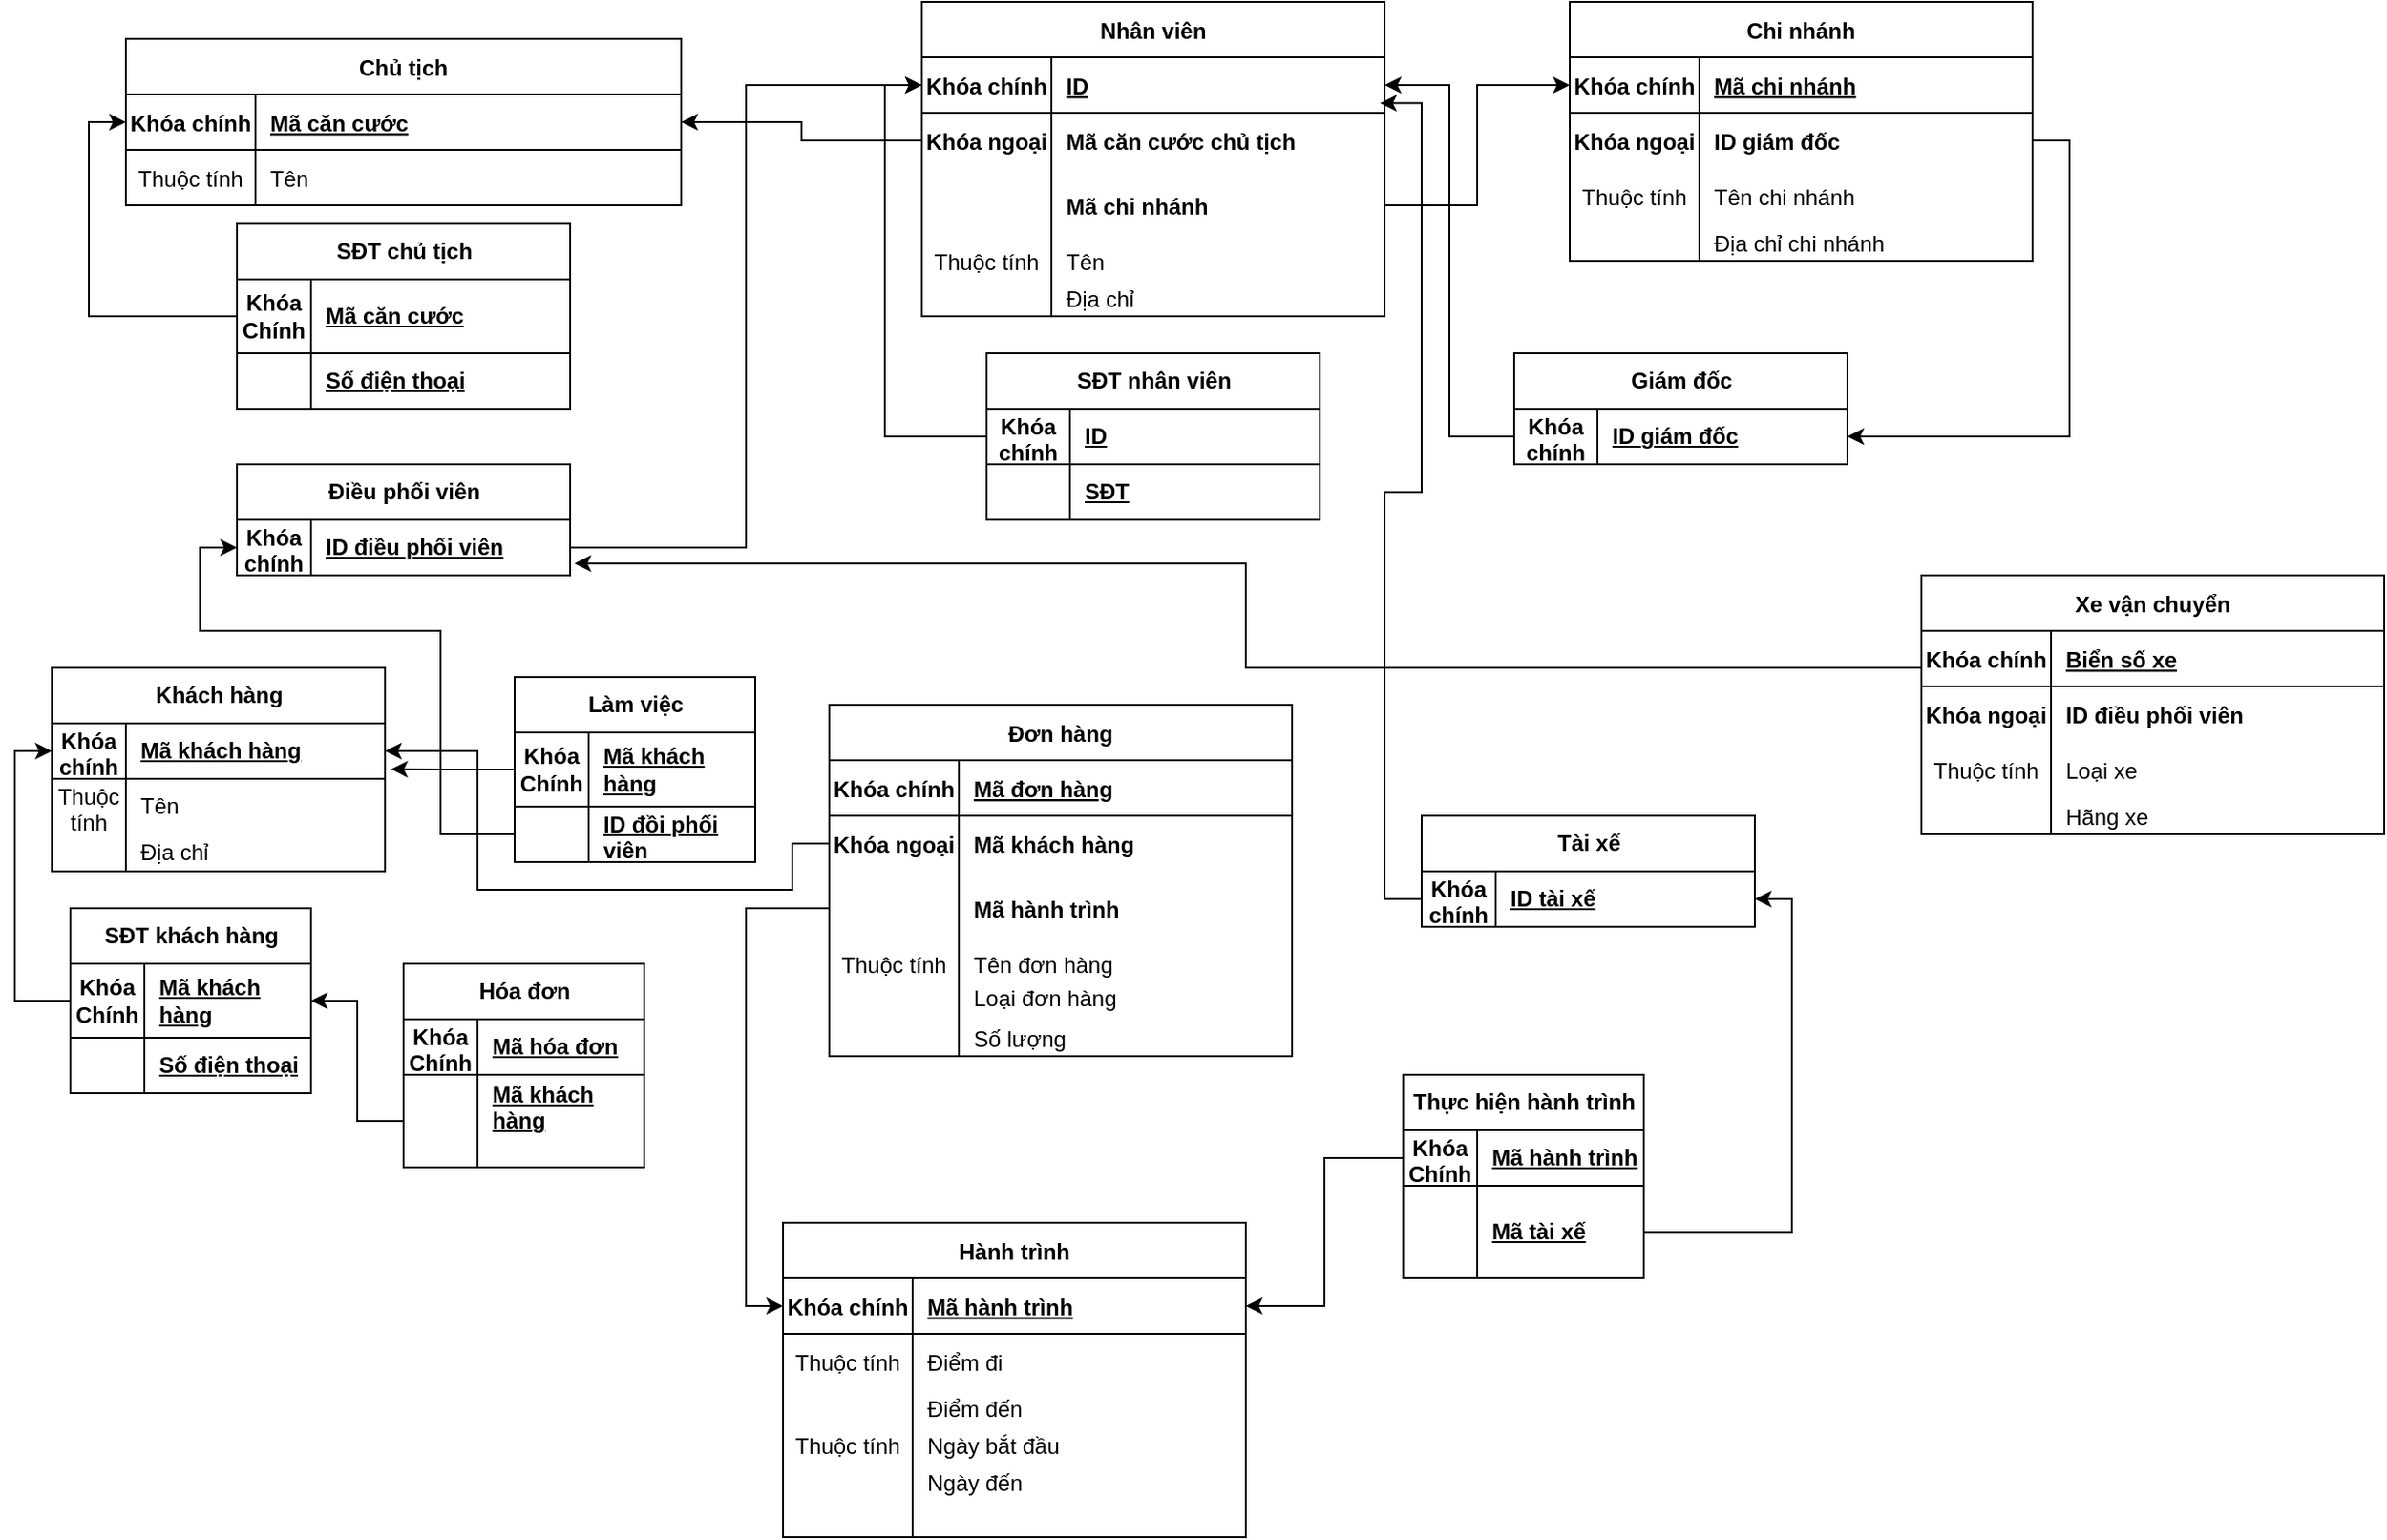 <mxfile version="24.7.17">
  <diagram id="R2lEEEUBdFMjLlhIrx00" name="Page-1">
    <mxGraphModel dx="1042" dy="565" grid="1" gridSize="10" guides="1" tooltips="1" connect="1" arrows="1" fold="1" page="1" pageScale="1" pageWidth="850" pageHeight="1100" math="0" shadow="0" extFonts="Permanent Marker^https://fonts.googleapis.com/css?family=Permanent+Marker">
      <root>
        <mxCell id="0" />
        <mxCell id="1" parent="0" />
        <mxCell id="C-vyLk0tnHw3VtMMgP7b-23" value="Chủ tịch" style="shape=table;startSize=30;container=1;collapsible=1;childLayout=tableLayout;fixedRows=1;rowLines=0;fontStyle=1;align=center;resizeLast=1;" parent="1" vertex="1">
          <mxGeometry x="70" y="120" width="300" height="90" as="geometry" />
        </mxCell>
        <mxCell id="C-vyLk0tnHw3VtMMgP7b-24" value="" style="shape=partialRectangle;collapsible=0;dropTarget=0;pointerEvents=0;fillColor=none;points=[[0,0.5],[1,0.5]];portConstraint=eastwest;top=0;left=0;right=0;bottom=1;" parent="C-vyLk0tnHw3VtMMgP7b-23" vertex="1">
          <mxGeometry y="30" width="300" height="30" as="geometry" />
        </mxCell>
        <mxCell id="C-vyLk0tnHw3VtMMgP7b-25" value="Khóa chính" style="shape=partialRectangle;overflow=hidden;connectable=0;fillColor=none;top=0;left=0;bottom=0;right=0;fontStyle=1;" parent="C-vyLk0tnHw3VtMMgP7b-24" vertex="1">
          <mxGeometry width="70" height="30" as="geometry">
            <mxRectangle width="70" height="30" as="alternateBounds" />
          </mxGeometry>
        </mxCell>
        <mxCell id="C-vyLk0tnHw3VtMMgP7b-26" value="Mã căn cước" style="shape=partialRectangle;overflow=hidden;connectable=0;fillColor=none;top=0;left=0;bottom=0;right=0;align=left;spacingLeft=6;fontStyle=5;" parent="C-vyLk0tnHw3VtMMgP7b-24" vertex="1">
          <mxGeometry x="70" width="230" height="30" as="geometry">
            <mxRectangle width="230" height="30" as="alternateBounds" />
          </mxGeometry>
        </mxCell>
        <mxCell id="C-vyLk0tnHw3VtMMgP7b-27" value="" style="shape=partialRectangle;collapsible=0;dropTarget=0;pointerEvents=0;fillColor=none;points=[[0,0.5],[1,0.5]];portConstraint=eastwest;top=0;left=0;right=0;bottom=0;" parent="C-vyLk0tnHw3VtMMgP7b-23" vertex="1">
          <mxGeometry y="60" width="300" height="30" as="geometry" />
        </mxCell>
        <mxCell id="C-vyLk0tnHw3VtMMgP7b-28" value="Thuộc tính" style="shape=partialRectangle;overflow=hidden;connectable=0;fillColor=none;top=0;left=0;bottom=0;right=0;" parent="C-vyLk0tnHw3VtMMgP7b-27" vertex="1">
          <mxGeometry width="70" height="30" as="geometry">
            <mxRectangle width="70" height="30" as="alternateBounds" />
          </mxGeometry>
        </mxCell>
        <mxCell id="C-vyLk0tnHw3VtMMgP7b-29" value="Tên" style="shape=partialRectangle;overflow=hidden;connectable=0;fillColor=none;top=0;left=0;bottom=0;right=0;align=left;spacingLeft=6;" parent="C-vyLk0tnHw3VtMMgP7b-27" vertex="1">
          <mxGeometry x="70" width="230" height="30" as="geometry">
            <mxRectangle width="230" height="30" as="alternateBounds" />
          </mxGeometry>
        </mxCell>
        <mxCell id="lbBk-X-vaE7nb50ZEE5i-4" value="SĐT chủ tịch" style="shape=table;startSize=30;container=1;collapsible=1;childLayout=tableLayout;fixedRows=1;rowLines=0;fontStyle=1;align=center;resizeLast=1;html=1;" parent="1" vertex="1">
          <mxGeometry x="130" y="220" width="180" height="100" as="geometry" />
        </mxCell>
        <mxCell id="lbBk-X-vaE7nb50ZEE5i-5" value="" style="shape=tableRow;horizontal=0;startSize=0;swimlaneHead=0;swimlaneBody=0;fillColor=none;collapsible=0;dropTarget=0;points=[[0,0.5],[1,0.5]];portConstraint=eastwest;top=0;left=0;right=0;bottom=1;" parent="lbBk-X-vaE7nb50ZEE5i-4" vertex="1">
          <mxGeometry y="30" width="180" height="40" as="geometry" />
        </mxCell>
        <mxCell id="lbBk-X-vaE7nb50ZEE5i-6" value="Khóa Chính" style="shape=partialRectangle;connectable=0;fillColor=none;top=0;left=0;bottom=0;right=0;fontStyle=1;overflow=hidden;whiteSpace=wrap;html=1;" parent="lbBk-X-vaE7nb50ZEE5i-5" vertex="1">
          <mxGeometry width="40" height="40" as="geometry">
            <mxRectangle width="40" height="40" as="alternateBounds" />
          </mxGeometry>
        </mxCell>
        <mxCell id="lbBk-X-vaE7nb50ZEE5i-7" value="Mã căn cước" style="shape=partialRectangle;connectable=0;fillColor=none;top=0;left=0;bottom=0;right=0;align=left;spacingLeft=6;fontStyle=5;overflow=hidden;whiteSpace=wrap;html=1;" parent="lbBk-X-vaE7nb50ZEE5i-5" vertex="1">
          <mxGeometry x="40" width="140" height="40" as="geometry">
            <mxRectangle width="140" height="40" as="alternateBounds" />
          </mxGeometry>
        </mxCell>
        <mxCell id="lbBk-X-vaE7nb50ZEE5i-8" value="" style="shape=tableRow;horizontal=0;startSize=0;swimlaneHead=0;swimlaneBody=0;fillColor=none;collapsible=0;dropTarget=0;points=[[0,0.5],[1,0.5]];portConstraint=eastwest;top=0;left=0;right=0;bottom=0;" parent="lbBk-X-vaE7nb50ZEE5i-4" vertex="1">
          <mxGeometry y="70" width="180" height="30" as="geometry" />
        </mxCell>
        <mxCell id="lbBk-X-vaE7nb50ZEE5i-9" value="" style="shape=partialRectangle;connectable=0;fillColor=none;top=0;left=0;bottom=0;right=0;editable=1;overflow=hidden;whiteSpace=wrap;html=1;" parent="lbBk-X-vaE7nb50ZEE5i-8" vertex="1">
          <mxGeometry width="40" height="30" as="geometry">
            <mxRectangle width="40" height="30" as="alternateBounds" />
          </mxGeometry>
        </mxCell>
        <mxCell id="lbBk-X-vaE7nb50ZEE5i-10" value="&lt;b&gt;&lt;u&gt;Số điện thoại&lt;/u&gt;&lt;/b&gt;" style="shape=partialRectangle;connectable=0;fillColor=none;top=0;left=0;bottom=0;right=0;align=left;spacingLeft=6;overflow=hidden;whiteSpace=wrap;html=1;" parent="lbBk-X-vaE7nb50ZEE5i-8" vertex="1">
          <mxGeometry x="40" width="140" height="30" as="geometry">
            <mxRectangle width="140" height="30" as="alternateBounds" />
          </mxGeometry>
        </mxCell>
        <mxCell id="lbBk-X-vaE7nb50ZEE5i-17" style="edgeStyle=orthogonalEdgeStyle;rounded=0;orthogonalLoop=1;jettySize=auto;html=1;entryX=0;entryY=0.5;entryDx=0;entryDy=0;" parent="1" source="lbBk-X-vaE7nb50ZEE5i-5" target="C-vyLk0tnHw3VtMMgP7b-24" edge="1">
          <mxGeometry relative="1" as="geometry">
            <Array as="points">
              <mxPoint x="50" y="270" />
              <mxPoint x="50" y="165" />
            </Array>
          </mxGeometry>
        </mxCell>
        <mxCell id="C-vyLk0tnHw3VtMMgP7b-2" value="Nhân viên" style="shape=table;startSize=30;container=1;collapsible=1;childLayout=tableLayout;fixedRows=1;rowLines=0;fontStyle=1;align=center;resizeLast=1;" parent="1" vertex="1">
          <mxGeometry x="500" y="100" width="250" height="170" as="geometry" />
        </mxCell>
        <mxCell id="C-vyLk0tnHw3VtMMgP7b-3" value="" style="shape=partialRectangle;collapsible=0;dropTarget=0;pointerEvents=0;fillColor=none;points=[[0,0.5],[1,0.5]];portConstraint=eastwest;top=0;left=0;right=0;bottom=1;" parent="C-vyLk0tnHw3VtMMgP7b-2" vertex="1">
          <mxGeometry y="30" width="250" height="30" as="geometry" />
        </mxCell>
        <mxCell id="C-vyLk0tnHw3VtMMgP7b-4" value="Khóa chính" style="shape=partialRectangle;overflow=hidden;connectable=0;fillColor=none;top=0;left=0;bottom=0;right=0;fontStyle=1;" parent="C-vyLk0tnHw3VtMMgP7b-3" vertex="1">
          <mxGeometry width="70" height="30" as="geometry">
            <mxRectangle width="70" height="30" as="alternateBounds" />
          </mxGeometry>
        </mxCell>
        <mxCell id="C-vyLk0tnHw3VtMMgP7b-5" value="ID" style="shape=partialRectangle;overflow=hidden;connectable=0;fillColor=none;top=0;left=0;bottom=0;right=0;align=left;spacingLeft=6;fontStyle=5;" parent="C-vyLk0tnHw3VtMMgP7b-3" vertex="1">
          <mxGeometry x="70" width="180" height="30" as="geometry">
            <mxRectangle width="180" height="30" as="alternateBounds" />
          </mxGeometry>
        </mxCell>
        <mxCell id="C-vyLk0tnHw3VtMMgP7b-6" value="" style="shape=partialRectangle;collapsible=0;dropTarget=0;pointerEvents=0;fillColor=none;points=[[0,0.5],[1,0.5]];portConstraint=eastwest;top=0;left=0;right=0;bottom=0;" parent="C-vyLk0tnHw3VtMMgP7b-2" vertex="1">
          <mxGeometry y="60" width="250" height="30" as="geometry" />
        </mxCell>
        <mxCell id="C-vyLk0tnHw3VtMMgP7b-7" value="Khóa ngoại" style="shape=partialRectangle;overflow=hidden;connectable=0;fillColor=none;top=0;left=0;bottom=0;right=0;fontStyle=1" parent="C-vyLk0tnHw3VtMMgP7b-6" vertex="1">
          <mxGeometry width="70" height="30" as="geometry">
            <mxRectangle width="70" height="30" as="alternateBounds" />
          </mxGeometry>
        </mxCell>
        <mxCell id="C-vyLk0tnHw3VtMMgP7b-8" value="Mã căn cước chủ tịch" style="shape=partialRectangle;overflow=hidden;connectable=0;fillColor=none;top=0;left=0;bottom=0;right=0;align=left;spacingLeft=6;fontStyle=1" parent="C-vyLk0tnHw3VtMMgP7b-6" vertex="1">
          <mxGeometry x="70" width="180" height="30" as="geometry">
            <mxRectangle width="180" height="30" as="alternateBounds" />
          </mxGeometry>
        </mxCell>
        <mxCell id="C-vyLk0tnHw3VtMMgP7b-9" value="" style="shape=partialRectangle;collapsible=0;dropTarget=0;pointerEvents=0;fillColor=none;points=[[0,0.5],[1,0.5]];portConstraint=eastwest;top=0;left=0;right=0;bottom=0;" parent="C-vyLk0tnHw3VtMMgP7b-2" vertex="1">
          <mxGeometry y="90" width="250" height="40" as="geometry" />
        </mxCell>
        <mxCell id="C-vyLk0tnHw3VtMMgP7b-10" value="" style="shape=partialRectangle;overflow=hidden;connectable=0;fillColor=none;top=0;left=0;bottom=0;right=0;" parent="C-vyLk0tnHw3VtMMgP7b-9" vertex="1">
          <mxGeometry width="70" height="40" as="geometry">
            <mxRectangle width="70" height="40" as="alternateBounds" />
          </mxGeometry>
        </mxCell>
        <mxCell id="C-vyLk0tnHw3VtMMgP7b-11" value="Mã chi nhánh" style="shape=partialRectangle;overflow=hidden;connectable=0;fillColor=none;top=0;left=0;bottom=0;right=0;align=left;spacingLeft=6;fontStyle=1" parent="C-vyLk0tnHw3VtMMgP7b-9" vertex="1">
          <mxGeometry x="70" width="180" height="40" as="geometry">
            <mxRectangle width="180" height="40" as="alternateBounds" />
          </mxGeometry>
        </mxCell>
        <mxCell id="lbBk-X-vaE7nb50ZEE5i-32" value="" style="shape=partialRectangle;collapsible=0;dropTarget=0;pointerEvents=0;fillColor=none;points=[[0,0.5],[1,0.5]];portConstraint=eastwest;top=0;left=0;right=0;bottom=0;" parent="C-vyLk0tnHw3VtMMgP7b-2" vertex="1">
          <mxGeometry y="130" width="250" height="20" as="geometry" />
        </mxCell>
        <mxCell id="lbBk-X-vaE7nb50ZEE5i-33" value="Thuộc tính" style="shape=partialRectangle;overflow=hidden;connectable=0;fillColor=none;top=0;left=0;bottom=0;right=0;" parent="lbBk-X-vaE7nb50ZEE5i-32" vertex="1">
          <mxGeometry width="70" height="20" as="geometry">
            <mxRectangle width="70" height="20" as="alternateBounds" />
          </mxGeometry>
        </mxCell>
        <mxCell id="lbBk-X-vaE7nb50ZEE5i-34" value="Tên" style="shape=partialRectangle;overflow=hidden;connectable=0;fillColor=none;top=0;left=0;bottom=0;right=0;align=left;spacingLeft=6;fontStyle=0" parent="lbBk-X-vaE7nb50ZEE5i-32" vertex="1">
          <mxGeometry x="70" width="180" height="20" as="geometry">
            <mxRectangle width="180" height="20" as="alternateBounds" />
          </mxGeometry>
        </mxCell>
        <mxCell id="lbBk-X-vaE7nb50ZEE5i-35" value="" style="shape=partialRectangle;collapsible=0;dropTarget=0;pointerEvents=0;fillColor=none;points=[[0,0.5],[1,0.5]];portConstraint=eastwest;top=0;left=0;right=0;bottom=0;" parent="C-vyLk0tnHw3VtMMgP7b-2" vertex="1">
          <mxGeometry y="150" width="250" height="20" as="geometry" />
        </mxCell>
        <mxCell id="lbBk-X-vaE7nb50ZEE5i-36" value="" style="shape=partialRectangle;overflow=hidden;connectable=0;fillColor=none;top=0;left=0;bottom=0;right=0;" parent="lbBk-X-vaE7nb50ZEE5i-35" vertex="1">
          <mxGeometry width="70" height="20" as="geometry">
            <mxRectangle width="70" height="20" as="alternateBounds" />
          </mxGeometry>
        </mxCell>
        <mxCell id="lbBk-X-vaE7nb50ZEE5i-37" value="Địa chỉ" style="shape=partialRectangle;overflow=hidden;connectable=0;fillColor=none;top=0;left=0;bottom=0;right=0;align=left;spacingLeft=6;fontStyle=0" parent="lbBk-X-vaE7nb50ZEE5i-35" vertex="1">
          <mxGeometry x="70" width="180" height="20" as="geometry">
            <mxRectangle width="180" height="20" as="alternateBounds" />
          </mxGeometry>
        </mxCell>
        <mxCell id="lbBk-X-vaE7nb50ZEE5i-31" style="edgeStyle=orthogonalEdgeStyle;rounded=0;orthogonalLoop=1;jettySize=auto;html=1;entryX=1;entryY=0.5;entryDx=0;entryDy=0;" parent="1" source="C-vyLk0tnHw3VtMMgP7b-6" target="C-vyLk0tnHw3VtMMgP7b-24" edge="1">
          <mxGeometry relative="1" as="geometry" />
        </mxCell>
        <mxCell id="lbBk-X-vaE7nb50ZEE5i-42" value="SĐT nhân viên" style="shape=table;startSize=30;container=1;collapsible=1;childLayout=tableLayout;fixedRows=1;rowLines=0;fontStyle=1;align=center;resizeLast=1;html=1;" parent="1" vertex="1">
          <mxGeometry x="535" y="290" width="180" height="90" as="geometry" />
        </mxCell>
        <mxCell id="lbBk-X-vaE7nb50ZEE5i-43" value="" style="shape=tableRow;horizontal=0;startSize=0;swimlaneHead=0;swimlaneBody=0;fillColor=none;collapsible=0;dropTarget=0;points=[[0,0.5],[1,0.5]];portConstraint=eastwest;top=0;left=0;right=0;bottom=1;" parent="lbBk-X-vaE7nb50ZEE5i-42" vertex="1">
          <mxGeometry y="30" width="180" height="30" as="geometry" />
        </mxCell>
        <mxCell id="lbBk-X-vaE7nb50ZEE5i-44" value="Khóa chính" style="shape=partialRectangle;connectable=0;fillColor=none;top=0;left=0;bottom=0;right=0;fontStyle=1;overflow=hidden;whiteSpace=wrap;html=1;" parent="lbBk-X-vaE7nb50ZEE5i-43" vertex="1">
          <mxGeometry width="45" height="30" as="geometry">
            <mxRectangle width="45" height="30" as="alternateBounds" />
          </mxGeometry>
        </mxCell>
        <mxCell id="lbBk-X-vaE7nb50ZEE5i-45" value="ID" style="shape=partialRectangle;connectable=0;fillColor=none;top=0;left=0;bottom=0;right=0;align=left;spacingLeft=6;fontStyle=5;overflow=hidden;whiteSpace=wrap;html=1;" parent="lbBk-X-vaE7nb50ZEE5i-43" vertex="1">
          <mxGeometry x="45" width="135" height="30" as="geometry">
            <mxRectangle width="135" height="30" as="alternateBounds" />
          </mxGeometry>
        </mxCell>
        <mxCell id="lbBk-X-vaE7nb50ZEE5i-52" value="" style="shape=tableRow;horizontal=0;startSize=0;swimlaneHead=0;swimlaneBody=0;fillColor=none;collapsible=0;dropTarget=0;points=[[0,0.5],[1,0.5]];portConstraint=eastwest;top=0;left=0;right=0;bottom=0;" parent="lbBk-X-vaE7nb50ZEE5i-42" vertex="1">
          <mxGeometry y="60" width="180" height="30" as="geometry" />
        </mxCell>
        <mxCell id="lbBk-X-vaE7nb50ZEE5i-53" value="" style="shape=partialRectangle;connectable=0;fillColor=none;top=0;left=0;bottom=0;right=0;editable=1;overflow=hidden;whiteSpace=wrap;html=1;" parent="lbBk-X-vaE7nb50ZEE5i-52" vertex="1">
          <mxGeometry width="45" height="30" as="geometry">
            <mxRectangle width="45" height="30" as="alternateBounds" />
          </mxGeometry>
        </mxCell>
        <mxCell id="lbBk-X-vaE7nb50ZEE5i-54" value="SĐT" style="shape=partialRectangle;connectable=0;fillColor=none;top=0;left=0;bottom=0;right=0;align=left;spacingLeft=6;overflow=hidden;whiteSpace=wrap;html=1;fontStyle=5" parent="lbBk-X-vaE7nb50ZEE5i-52" vertex="1">
          <mxGeometry x="45" width="135" height="30" as="geometry">
            <mxRectangle width="135" height="30" as="alternateBounds" />
          </mxGeometry>
        </mxCell>
        <mxCell id="lbBk-X-vaE7nb50ZEE5i-56" style="edgeStyle=orthogonalEdgeStyle;rounded=0;orthogonalLoop=1;jettySize=auto;html=1;entryX=0;entryY=0.5;entryDx=0;entryDy=0;" parent="1" source="lbBk-X-vaE7nb50ZEE5i-43" target="C-vyLk0tnHw3VtMMgP7b-3" edge="1">
          <mxGeometry relative="1" as="geometry" />
        </mxCell>
        <mxCell id="lbBk-X-vaE7nb50ZEE5i-62" value="Điều phối viên" style="shape=table;startSize=30;container=1;collapsible=1;childLayout=tableLayout;fixedRows=1;rowLines=0;fontStyle=1;align=center;resizeLast=1;html=1;" parent="1" vertex="1">
          <mxGeometry x="130" y="350" width="180" height="60" as="geometry" />
        </mxCell>
        <mxCell id="lbBk-X-vaE7nb50ZEE5i-63" value="" style="shape=tableRow;horizontal=0;startSize=0;swimlaneHead=0;swimlaneBody=0;fillColor=none;collapsible=0;dropTarget=0;points=[[0,0.5],[1,0.5]];portConstraint=eastwest;top=0;left=0;right=0;bottom=1;" parent="lbBk-X-vaE7nb50ZEE5i-62" vertex="1">
          <mxGeometry y="30" width="180" height="30" as="geometry" />
        </mxCell>
        <mxCell id="lbBk-X-vaE7nb50ZEE5i-64" value="Khóa chính" style="shape=partialRectangle;connectable=0;fillColor=none;top=0;left=0;bottom=0;right=0;fontStyle=1;overflow=hidden;whiteSpace=wrap;html=1;" parent="lbBk-X-vaE7nb50ZEE5i-63" vertex="1">
          <mxGeometry width="40" height="30" as="geometry">
            <mxRectangle width="40" height="30" as="alternateBounds" />
          </mxGeometry>
        </mxCell>
        <mxCell id="lbBk-X-vaE7nb50ZEE5i-65" value="ID điều phối viên" style="shape=partialRectangle;connectable=0;fillColor=none;top=0;left=0;bottom=0;right=0;align=left;spacingLeft=6;fontStyle=5;overflow=hidden;whiteSpace=wrap;html=1;" parent="lbBk-X-vaE7nb50ZEE5i-63" vertex="1">
          <mxGeometry x="40" width="140" height="30" as="geometry">
            <mxRectangle width="140" height="30" as="alternateBounds" />
          </mxGeometry>
        </mxCell>
        <mxCell id="lbBk-X-vaE7nb50ZEE5i-75" style="edgeStyle=orthogonalEdgeStyle;rounded=0;orthogonalLoop=1;jettySize=auto;html=1;" parent="1" source="lbBk-X-vaE7nb50ZEE5i-63" target="C-vyLk0tnHw3VtMMgP7b-3" edge="1">
          <mxGeometry relative="1" as="geometry" />
        </mxCell>
        <mxCell id="lbBk-X-vaE7nb50ZEE5i-76" value="Khách hàng" style="shape=table;startSize=30;container=1;collapsible=1;childLayout=tableLayout;fixedRows=1;rowLines=0;fontStyle=1;align=center;resizeLast=1;html=1;" parent="1" vertex="1">
          <mxGeometry x="30" y="460" width="180" height="110" as="geometry" />
        </mxCell>
        <mxCell id="lbBk-X-vaE7nb50ZEE5i-77" value="" style="shape=tableRow;horizontal=0;startSize=0;swimlaneHead=0;swimlaneBody=0;fillColor=none;collapsible=0;dropTarget=0;points=[[0,0.5],[1,0.5]];portConstraint=eastwest;top=0;left=0;right=0;bottom=1;" parent="lbBk-X-vaE7nb50ZEE5i-76" vertex="1">
          <mxGeometry y="30" width="180" height="30" as="geometry" />
        </mxCell>
        <mxCell id="lbBk-X-vaE7nb50ZEE5i-78" value="Khóa chính" style="shape=partialRectangle;connectable=0;fillColor=none;top=0;left=0;bottom=0;right=0;fontStyle=1;overflow=hidden;whiteSpace=wrap;html=1;" parent="lbBk-X-vaE7nb50ZEE5i-77" vertex="1">
          <mxGeometry width="40" height="30" as="geometry">
            <mxRectangle width="40" height="30" as="alternateBounds" />
          </mxGeometry>
        </mxCell>
        <mxCell id="lbBk-X-vaE7nb50ZEE5i-79" value="Mã khách hàng" style="shape=partialRectangle;connectable=0;fillColor=none;top=0;left=0;bottom=0;right=0;align=left;spacingLeft=6;fontStyle=5;overflow=hidden;whiteSpace=wrap;html=1;" parent="lbBk-X-vaE7nb50ZEE5i-77" vertex="1">
          <mxGeometry x="40" width="140" height="30" as="geometry">
            <mxRectangle width="140" height="30" as="alternateBounds" />
          </mxGeometry>
        </mxCell>
        <mxCell id="lbBk-X-vaE7nb50ZEE5i-80" value="" style="shape=tableRow;horizontal=0;startSize=0;swimlaneHead=0;swimlaneBody=0;fillColor=none;collapsible=0;dropTarget=0;points=[[0,0.5],[1,0.5]];portConstraint=eastwest;top=0;left=0;right=0;bottom=0;" parent="lbBk-X-vaE7nb50ZEE5i-76" vertex="1">
          <mxGeometry y="60" width="180" height="30" as="geometry" />
        </mxCell>
        <mxCell id="lbBk-X-vaE7nb50ZEE5i-81" value="Thuộc tính" style="shape=partialRectangle;connectable=0;fillColor=none;top=0;left=0;bottom=0;right=0;editable=1;overflow=hidden;whiteSpace=wrap;html=1;" parent="lbBk-X-vaE7nb50ZEE5i-80" vertex="1">
          <mxGeometry width="40" height="30" as="geometry">
            <mxRectangle width="40" height="30" as="alternateBounds" />
          </mxGeometry>
        </mxCell>
        <mxCell id="lbBk-X-vaE7nb50ZEE5i-82" value="Tên" style="shape=partialRectangle;connectable=0;fillColor=none;top=0;left=0;bottom=0;right=0;align=left;spacingLeft=6;overflow=hidden;whiteSpace=wrap;html=1;" parent="lbBk-X-vaE7nb50ZEE5i-80" vertex="1">
          <mxGeometry x="40" width="140" height="30" as="geometry">
            <mxRectangle width="140" height="30" as="alternateBounds" />
          </mxGeometry>
        </mxCell>
        <mxCell id="lbBk-X-vaE7nb50ZEE5i-83" value="" style="shape=tableRow;horizontal=0;startSize=0;swimlaneHead=0;swimlaneBody=0;fillColor=none;collapsible=0;dropTarget=0;points=[[0,0.5],[1,0.5]];portConstraint=eastwest;top=0;left=0;right=0;bottom=0;" parent="lbBk-X-vaE7nb50ZEE5i-76" vertex="1">
          <mxGeometry y="90" width="180" height="20" as="geometry" />
        </mxCell>
        <mxCell id="lbBk-X-vaE7nb50ZEE5i-84" value="" style="shape=partialRectangle;connectable=0;fillColor=none;top=0;left=0;bottom=0;right=0;editable=1;overflow=hidden;whiteSpace=wrap;html=1;" parent="lbBk-X-vaE7nb50ZEE5i-83" vertex="1">
          <mxGeometry width="40" height="20" as="geometry">
            <mxRectangle width="40" height="20" as="alternateBounds" />
          </mxGeometry>
        </mxCell>
        <mxCell id="lbBk-X-vaE7nb50ZEE5i-85" value="Địa chỉ" style="shape=partialRectangle;connectable=0;fillColor=none;top=0;left=0;bottom=0;right=0;align=left;spacingLeft=6;overflow=hidden;whiteSpace=wrap;html=1;" parent="lbBk-X-vaE7nb50ZEE5i-83" vertex="1">
          <mxGeometry x="40" width="140" height="20" as="geometry">
            <mxRectangle width="140" height="20" as="alternateBounds" />
          </mxGeometry>
        </mxCell>
        <mxCell id="lbBk-X-vaE7nb50ZEE5i-89" value="SĐT khách hàng" style="shape=table;startSize=30;container=1;collapsible=1;childLayout=tableLayout;fixedRows=1;rowLines=0;fontStyle=1;align=center;resizeLast=1;html=1;" parent="1" vertex="1">
          <mxGeometry x="40" y="590" width="130" height="100" as="geometry" />
        </mxCell>
        <mxCell id="lbBk-X-vaE7nb50ZEE5i-90" value="" style="shape=tableRow;horizontal=0;startSize=0;swimlaneHead=0;swimlaneBody=0;fillColor=none;collapsible=0;dropTarget=0;points=[[0,0.5],[1,0.5]];portConstraint=eastwest;top=0;left=0;right=0;bottom=1;" parent="lbBk-X-vaE7nb50ZEE5i-89" vertex="1">
          <mxGeometry y="30" width="130" height="40" as="geometry" />
        </mxCell>
        <mxCell id="lbBk-X-vaE7nb50ZEE5i-91" value="Khóa Chính" style="shape=partialRectangle;connectable=0;fillColor=none;top=0;left=0;bottom=0;right=0;fontStyle=1;overflow=hidden;whiteSpace=wrap;html=1;" parent="lbBk-X-vaE7nb50ZEE5i-90" vertex="1">
          <mxGeometry width="40" height="40" as="geometry">
            <mxRectangle width="40" height="40" as="alternateBounds" />
          </mxGeometry>
        </mxCell>
        <mxCell id="lbBk-X-vaE7nb50ZEE5i-92" value="Mã khách hàng" style="shape=partialRectangle;connectable=0;fillColor=none;top=0;left=0;bottom=0;right=0;align=left;spacingLeft=6;fontStyle=5;overflow=hidden;whiteSpace=wrap;html=1;" parent="lbBk-X-vaE7nb50ZEE5i-90" vertex="1">
          <mxGeometry x="40" width="90" height="40" as="geometry">
            <mxRectangle width="90" height="40" as="alternateBounds" />
          </mxGeometry>
        </mxCell>
        <mxCell id="lbBk-X-vaE7nb50ZEE5i-93" value="" style="shape=tableRow;horizontal=0;startSize=0;swimlaneHead=0;swimlaneBody=0;fillColor=none;collapsible=0;dropTarget=0;points=[[0,0.5],[1,0.5]];portConstraint=eastwest;top=0;left=0;right=0;bottom=0;" parent="lbBk-X-vaE7nb50ZEE5i-89" vertex="1">
          <mxGeometry y="70" width="130" height="30" as="geometry" />
        </mxCell>
        <mxCell id="lbBk-X-vaE7nb50ZEE5i-94" value="" style="shape=partialRectangle;connectable=0;fillColor=none;top=0;left=0;bottom=0;right=0;editable=1;overflow=hidden;whiteSpace=wrap;html=1;" parent="lbBk-X-vaE7nb50ZEE5i-93" vertex="1">
          <mxGeometry width="40" height="30" as="geometry">
            <mxRectangle width="40" height="30" as="alternateBounds" />
          </mxGeometry>
        </mxCell>
        <mxCell id="lbBk-X-vaE7nb50ZEE5i-95" value="&lt;b&gt;&lt;u&gt;Số điện thoại&lt;/u&gt;&lt;/b&gt;" style="shape=partialRectangle;connectable=0;fillColor=none;top=0;left=0;bottom=0;right=0;align=left;spacingLeft=6;overflow=hidden;whiteSpace=wrap;html=1;" parent="lbBk-X-vaE7nb50ZEE5i-93" vertex="1">
          <mxGeometry x="40" width="90" height="30" as="geometry">
            <mxRectangle width="90" height="30" as="alternateBounds" />
          </mxGeometry>
        </mxCell>
        <mxCell id="lbBk-X-vaE7nb50ZEE5i-97" style="edgeStyle=orthogonalEdgeStyle;rounded=0;orthogonalLoop=1;jettySize=auto;html=1;" parent="1" source="lbBk-X-vaE7nb50ZEE5i-90" target="lbBk-X-vaE7nb50ZEE5i-77" edge="1">
          <mxGeometry relative="1" as="geometry">
            <Array as="points">
              <mxPoint x="10" y="640" />
              <mxPoint x="10" y="505" />
            </Array>
          </mxGeometry>
        </mxCell>
        <mxCell id="AZUrMDluwnxKZBMz4kVq-1" value="Làm việc" style="shape=table;startSize=30;container=1;collapsible=1;childLayout=tableLayout;fixedRows=1;rowLines=0;fontStyle=1;align=center;resizeLast=1;html=1;" vertex="1" parent="1">
          <mxGeometry x="280" y="465" width="130" height="100" as="geometry" />
        </mxCell>
        <mxCell id="AZUrMDluwnxKZBMz4kVq-2" value="" style="shape=tableRow;horizontal=0;startSize=0;swimlaneHead=0;swimlaneBody=0;fillColor=none;collapsible=0;dropTarget=0;points=[[0,0.5],[1,0.5]];portConstraint=eastwest;top=0;left=0;right=0;bottom=1;" vertex="1" parent="AZUrMDluwnxKZBMz4kVq-1">
          <mxGeometry y="30" width="130" height="40" as="geometry" />
        </mxCell>
        <mxCell id="AZUrMDluwnxKZBMz4kVq-3" value="Khóa Chính" style="shape=partialRectangle;connectable=0;fillColor=none;top=0;left=0;bottom=0;right=0;fontStyle=1;overflow=hidden;whiteSpace=wrap;html=1;" vertex="1" parent="AZUrMDluwnxKZBMz4kVq-2">
          <mxGeometry width="40" height="40" as="geometry">
            <mxRectangle width="40" height="40" as="alternateBounds" />
          </mxGeometry>
        </mxCell>
        <mxCell id="AZUrMDluwnxKZBMz4kVq-4" value="Mã khách hàng" style="shape=partialRectangle;connectable=0;fillColor=none;top=0;left=0;bottom=0;right=0;align=left;spacingLeft=6;fontStyle=5;overflow=hidden;whiteSpace=wrap;html=1;" vertex="1" parent="AZUrMDluwnxKZBMz4kVq-2">
          <mxGeometry x="40" width="90" height="40" as="geometry">
            <mxRectangle width="90" height="40" as="alternateBounds" />
          </mxGeometry>
        </mxCell>
        <mxCell id="AZUrMDluwnxKZBMz4kVq-5" value="" style="shape=tableRow;horizontal=0;startSize=0;swimlaneHead=0;swimlaneBody=0;fillColor=none;collapsible=0;dropTarget=0;points=[[0,0.5],[1,0.5]];portConstraint=eastwest;top=0;left=0;right=0;bottom=0;" vertex="1" parent="AZUrMDluwnxKZBMz4kVq-1">
          <mxGeometry y="70" width="130" height="30" as="geometry" />
        </mxCell>
        <mxCell id="AZUrMDluwnxKZBMz4kVq-6" value="" style="shape=partialRectangle;connectable=0;fillColor=none;top=0;left=0;bottom=0;right=0;editable=1;overflow=hidden;whiteSpace=wrap;html=1;" vertex="1" parent="AZUrMDluwnxKZBMz4kVq-5">
          <mxGeometry width="40" height="30" as="geometry">
            <mxRectangle width="40" height="30" as="alternateBounds" />
          </mxGeometry>
        </mxCell>
        <mxCell id="AZUrMDluwnxKZBMz4kVq-7" value="&lt;b&gt;&lt;u&gt;ID đồi phối viên&lt;/u&gt;&lt;/b&gt;" style="shape=partialRectangle;connectable=0;fillColor=none;top=0;left=0;bottom=0;right=0;align=left;spacingLeft=6;overflow=hidden;whiteSpace=wrap;html=1;" vertex="1" parent="AZUrMDluwnxKZBMz4kVq-5">
          <mxGeometry x="40" width="90" height="30" as="geometry">
            <mxRectangle width="90" height="30" as="alternateBounds" />
          </mxGeometry>
        </mxCell>
        <mxCell id="AZUrMDluwnxKZBMz4kVq-8" style="edgeStyle=orthogonalEdgeStyle;rounded=0;orthogonalLoop=1;jettySize=auto;html=1;exitX=0;exitY=0.5;exitDx=0;exitDy=0;entryX=0;entryY=0.5;entryDx=0;entryDy=0;" edge="1" parent="1" source="AZUrMDluwnxKZBMz4kVq-5" target="lbBk-X-vaE7nb50ZEE5i-63">
          <mxGeometry relative="1" as="geometry">
            <Array as="points">
              <mxPoint x="240" y="550" />
              <mxPoint x="240" y="440" />
              <mxPoint x="110" y="440" />
              <mxPoint x="110" y="395" />
            </Array>
          </mxGeometry>
        </mxCell>
        <mxCell id="AZUrMDluwnxKZBMz4kVq-9" style="edgeStyle=orthogonalEdgeStyle;rounded=0;orthogonalLoop=1;jettySize=auto;html=1;entryX=1.018;entryY=0.827;entryDx=0;entryDy=0;entryPerimeter=0;" edge="1" parent="1" source="AZUrMDluwnxKZBMz4kVq-1" target="lbBk-X-vaE7nb50ZEE5i-77">
          <mxGeometry relative="1" as="geometry" />
        </mxCell>
        <mxCell id="AZUrMDluwnxKZBMz4kVq-10" value="Hóa đơn" style="shape=table;startSize=30;container=1;collapsible=2;childLayout=tableLayout;fixedRows=1;rowLines=0;fontStyle=1;align=center;resizeLast=1;html=1;" vertex="1" parent="1">
          <mxGeometry x="220" y="620" width="130" height="110" as="geometry" />
        </mxCell>
        <mxCell id="AZUrMDluwnxKZBMz4kVq-11" value="" style="shape=tableRow;horizontal=0;startSize=0;swimlaneHead=0;swimlaneBody=0;fillColor=none;collapsible=0;dropTarget=0;points=[[0,0.5],[1,0.5]];portConstraint=eastwest;top=0;left=0;right=0;bottom=1;" vertex="1" parent="AZUrMDluwnxKZBMz4kVq-10">
          <mxGeometry y="30" width="130" height="30" as="geometry" />
        </mxCell>
        <mxCell id="AZUrMDluwnxKZBMz4kVq-12" value="Khóa Chính" style="shape=partialRectangle;connectable=0;fillColor=none;top=0;left=0;bottom=0;right=0;fontStyle=1;overflow=hidden;whiteSpace=wrap;html=1;" vertex="1" parent="AZUrMDluwnxKZBMz4kVq-11">
          <mxGeometry width="40" height="30" as="geometry">
            <mxRectangle width="40" height="30" as="alternateBounds" />
          </mxGeometry>
        </mxCell>
        <mxCell id="AZUrMDluwnxKZBMz4kVq-13" value="Mã hóa đơn" style="shape=partialRectangle;connectable=0;fillColor=none;top=0;left=0;bottom=0;right=0;align=left;spacingLeft=6;fontStyle=5;overflow=hidden;whiteSpace=wrap;html=1;" vertex="1" parent="AZUrMDluwnxKZBMz4kVq-11">
          <mxGeometry x="40" width="90" height="30" as="geometry">
            <mxRectangle width="90" height="30" as="alternateBounds" />
          </mxGeometry>
        </mxCell>
        <mxCell id="AZUrMDluwnxKZBMz4kVq-14" value="" style="shape=tableRow;horizontal=0;startSize=0;swimlaneHead=0;swimlaneBody=0;fillColor=none;collapsible=0;dropTarget=0;points=[[0,0.5],[1,0.5]];portConstraint=eastwest;top=0;left=0;right=0;bottom=0;" vertex="1" parent="AZUrMDluwnxKZBMz4kVq-10">
          <mxGeometry y="60" width="130" height="50" as="geometry" />
        </mxCell>
        <mxCell id="AZUrMDluwnxKZBMz4kVq-15" value="" style="shape=partialRectangle;connectable=0;fillColor=none;top=0;left=0;bottom=0;right=0;editable=1;overflow=hidden;whiteSpace=wrap;html=1;dashed=1;" vertex="1" parent="AZUrMDluwnxKZBMz4kVq-14">
          <mxGeometry width="40" height="50" as="geometry">
            <mxRectangle width="40" height="50" as="alternateBounds" />
          </mxGeometry>
        </mxCell>
        <mxCell id="AZUrMDluwnxKZBMz4kVq-16" value="&lt;b&gt;&lt;u&gt;Mã khách hàng&lt;br&gt;&lt;br&gt;&lt;/u&gt;&lt;/b&gt;" style="shape=partialRectangle;connectable=0;fillColor=none;top=0;left=0;bottom=0;right=0;align=left;spacingLeft=6;overflow=hidden;whiteSpace=wrap;html=1;" vertex="1" parent="AZUrMDluwnxKZBMz4kVq-14">
          <mxGeometry x="40" width="90" height="50" as="geometry">
            <mxRectangle width="90" height="50" as="alternateBounds" />
          </mxGeometry>
        </mxCell>
        <mxCell id="AZUrMDluwnxKZBMz4kVq-19" style="edgeStyle=orthogonalEdgeStyle;rounded=0;orthogonalLoop=1;jettySize=auto;html=1;entryX=1;entryY=0.5;entryDx=0;entryDy=0;" edge="1" parent="1" source="AZUrMDluwnxKZBMz4kVq-14" target="lbBk-X-vaE7nb50ZEE5i-90">
          <mxGeometry relative="1" as="geometry" />
        </mxCell>
        <mxCell id="AZUrMDluwnxKZBMz4kVq-20" value="Đơn hàng" style="shape=table;startSize=30;container=1;collapsible=1;childLayout=tableLayout;fixedRows=1;rowLines=0;fontStyle=1;align=center;resizeLast=1;" vertex="1" parent="1">
          <mxGeometry x="450" y="480" width="250" height="190" as="geometry" />
        </mxCell>
        <mxCell id="AZUrMDluwnxKZBMz4kVq-21" value="" style="shape=partialRectangle;collapsible=0;dropTarget=0;pointerEvents=0;fillColor=none;points=[[0,0.5],[1,0.5]];portConstraint=eastwest;top=0;left=0;right=0;bottom=1;" vertex="1" parent="AZUrMDluwnxKZBMz4kVq-20">
          <mxGeometry y="30" width="250" height="30" as="geometry" />
        </mxCell>
        <mxCell id="AZUrMDluwnxKZBMz4kVq-22" value="Khóa chính" style="shape=partialRectangle;overflow=hidden;connectable=0;fillColor=none;top=0;left=0;bottom=0;right=0;fontStyle=1;" vertex="1" parent="AZUrMDluwnxKZBMz4kVq-21">
          <mxGeometry width="70" height="30" as="geometry">
            <mxRectangle width="70" height="30" as="alternateBounds" />
          </mxGeometry>
        </mxCell>
        <mxCell id="AZUrMDluwnxKZBMz4kVq-23" value="Mã đơn hàng" style="shape=partialRectangle;overflow=hidden;connectable=0;fillColor=none;top=0;left=0;bottom=0;right=0;align=left;spacingLeft=6;fontStyle=5;" vertex="1" parent="AZUrMDluwnxKZBMz4kVq-21">
          <mxGeometry x="70" width="180" height="30" as="geometry">
            <mxRectangle width="180" height="30" as="alternateBounds" />
          </mxGeometry>
        </mxCell>
        <mxCell id="AZUrMDluwnxKZBMz4kVq-24" value="" style="shape=partialRectangle;collapsible=0;dropTarget=0;pointerEvents=0;fillColor=none;points=[[0,0.5],[1,0.5]];portConstraint=eastwest;top=0;left=0;right=0;bottom=0;" vertex="1" parent="AZUrMDluwnxKZBMz4kVq-20">
          <mxGeometry y="60" width="250" height="30" as="geometry" />
        </mxCell>
        <mxCell id="AZUrMDluwnxKZBMz4kVq-25" value="Khóa ngoại" style="shape=partialRectangle;overflow=hidden;connectable=0;fillColor=none;top=0;left=0;bottom=0;right=0;fontStyle=1" vertex="1" parent="AZUrMDluwnxKZBMz4kVq-24">
          <mxGeometry width="70" height="30" as="geometry">
            <mxRectangle width="70" height="30" as="alternateBounds" />
          </mxGeometry>
        </mxCell>
        <mxCell id="AZUrMDluwnxKZBMz4kVq-26" value="Mã khách hàng" style="shape=partialRectangle;overflow=hidden;connectable=0;fillColor=none;top=0;left=0;bottom=0;right=0;align=left;spacingLeft=6;fontStyle=1" vertex="1" parent="AZUrMDluwnxKZBMz4kVq-24">
          <mxGeometry x="70" width="180" height="30" as="geometry">
            <mxRectangle width="180" height="30" as="alternateBounds" />
          </mxGeometry>
        </mxCell>
        <mxCell id="AZUrMDluwnxKZBMz4kVq-27" value="" style="shape=partialRectangle;collapsible=0;dropTarget=0;pointerEvents=0;fillColor=none;points=[[0,0.5],[1,0.5]];portConstraint=eastwest;top=0;left=0;right=0;bottom=0;" vertex="1" parent="AZUrMDluwnxKZBMz4kVq-20">
          <mxGeometry y="90" width="250" height="40" as="geometry" />
        </mxCell>
        <mxCell id="AZUrMDluwnxKZBMz4kVq-28" value="" style="shape=partialRectangle;overflow=hidden;connectable=0;fillColor=none;top=0;left=0;bottom=0;right=0;" vertex="1" parent="AZUrMDluwnxKZBMz4kVq-27">
          <mxGeometry width="70" height="40" as="geometry">
            <mxRectangle width="70" height="40" as="alternateBounds" />
          </mxGeometry>
        </mxCell>
        <mxCell id="AZUrMDluwnxKZBMz4kVq-29" value="Mã hành trình" style="shape=partialRectangle;overflow=hidden;connectable=0;fillColor=none;top=0;left=0;bottom=0;right=0;align=left;spacingLeft=6;fontStyle=1" vertex="1" parent="AZUrMDluwnxKZBMz4kVq-27">
          <mxGeometry x="70" width="180" height="40" as="geometry">
            <mxRectangle width="180" height="40" as="alternateBounds" />
          </mxGeometry>
        </mxCell>
        <mxCell id="AZUrMDluwnxKZBMz4kVq-30" value="" style="shape=partialRectangle;collapsible=0;dropTarget=0;pointerEvents=0;fillColor=none;points=[[0,0.5],[1,0.5]];portConstraint=eastwest;top=0;left=0;right=0;bottom=0;" vertex="1" parent="AZUrMDluwnxKZBMz4kVq-20">
          <mxGeometry y="130" width="250" height="20" as="geometry" />
        </mxCell>
        <mxCell id="AZUrMDluwnxKZBMz4kVq-31" value="Thuộc tính" style="shape=partialRectangle;overflow=hidden;connectable=0;fillColor=none;top=0;left=0;bottom=0;right=0;" vertex="1" parent="AZUrMDluwnxKZBMz4kVq-30">
          <mxGeometry width="70" height="20" as="geometry">
            <mxRectangle width="70" height="20" as="alternateBounds" />
          </mxGeometry>
        </mxCell>
        <mxCell id="AZUrMDluwnxKZBMz4kVq-32" value="Tên đơn hàng" style="shape=partialRectangle;overflow=hidden;connectable=0;fillColor=none;top=0;left=0;bottom=0;right=0;align=left;spacingLeft=6;fontStyle=0" vertex="1" parent="AZUrMDluwnxKZBMz4kVq-30">
          <mxGeometry x="70" width="180" height="20" as="geometry">
            <mxRectangle width="180" height="20" as="alternateBounds" />
          </mxGeometry>
        </mxCell>
        <mxCell id="AZUrMDluwnxKZBMz4kVq-33" value="" style="shape=partialRectangle;collapsible=0;dropTarget=0;pointerEvents=0;fillColor=none;points=[[0,0.5],[1,0.5]];portConstraint=eastwest;top=0;left=0;right=0;bottom=0;" vertex="1" parent="AZUrMDluwnxKZBMz4kVq-20">
          <mxGeometry y="150" width="250" height="20" as="geometry" />
        </mxCell>
        <mxCell id="AZUrMDluwnxKZBMz4kVq-34" value="" style="shape=partialRectangle;overflow=hidden;connectable=0;fillColor=none;top=0;left=0;bottom=0;right=0;" vertex="1" parent="AZUrMDluwnxKZBMz4kVq-33">
          <mxGeometry width="70" height="20" as="geometry">
            <mxRectangle width="70" height="20" as="alternateBounds" />
          </mxGeometry>
        </mxCell>
        <mxCell id="AZUrMDluwnxKZBMz4kVq-35" value="Loại đơn hàng&#xa;" style="shape=partialRectangle;overflow=hidden;connectable=0;fillColor=none;top=0;left=0;bottom=0;right=0;align=left;spacingLeft=6;fontStyle=0" vertex="1" parent="AZUrMDluwnxKZBMz4kVq-33">
          <mxGeometry x="70" width="180" height="20" as="geometry">
            <mxRectangle width="180" height="20" as="alternateBounds" />
          </mxGeometry>
        </mxCell>
        <mxCell id="AZUrMDluwnxKZBMz4kVq-36" value="" style="shape=partialRectangle;collapsible=0;dropTarget=0;pointerEvents=0;fillColor=none;points=[[0,0.5],[1,0.5]];portConstraint=eastwest;top=0;left=0;right=0;bottom=0;" vertex="1" parent="AZUrMDluwnxKZBMz4kVq-20">
          <mxGeometry y="170" width="250" height="20" as="geometry" />
        </mxCell>
        <mxCell id="AZUrMDluwnxKZBMz4kVq-37" value="" style="shape=partialRectangle;overflow=hidden;connectable=0;fillColor=none;top=0;left=0;bottom=0;right=0;" vertex="1" parent="AZUrMDluwnxKZBMz4kVq-36">
          <mxGeometry width="70" height="20" as="geometry">
            <mxRectangle width="70" height="20" as="alternateBounds" />
          </mxGeometry>
        </mxCell>
        <mxCell id="AZUrMDluwnxKZBMz4kVq-38" value="Số lượng" style="shape=partialRectangle;overflow=hidden;connectable=0;fillColor=none;top=0;left=0;bottom=0;right=0;align=left;spacingLeft=6;fontStyle=0" vertex="1" parent="AZUrMDluwnxKZBMz4kVq-36">
          <mxGeometry x="70" width="180" height="20" as="geometry">
            <mxRectangle width="180" height="20" as="alternateBounds" />
          </mxGeometry>
        </mxCell>
        <mxCell id="AZUrMDluwnxKZBMz4kVq-39" style="edgeStyle=orthogonalEdgeStyle;rounded=0;orthogonalLoop=1;jettySize=auto;html=1;entryX=1;entryY=0.5;entryDx=0;entryDy=0;" edge="1" parent="1" source="AZUrMDluwnxKZBMz4kVq-24" target="lbBk-X-vaE7nb50ZEE5i-77">
          <mxGeometry relative="1" as="geometry">
            <Array as="points">
              <mxPoint x="430" y="555" />
              <mxPoint x="430" y="580" />
              <mxPoint x="260" y="580" />
              <mxPoint x="260" y="505" />
            </Array>
          </mxGeometry>
        </mxCell>
        <mxCell id="AZUrMDluwnxKZBMz4kVq-40" value="Hành trình" style="shape=table;startSize=30;container=1;collapsible=1;childLayout=tableLayout;fixedRows=1;rowLines=0;fontStyle=1;align=center;resizeLast=1;" vertex="1" parent="1">
          <mxGeometry x="425" y="760" width="250" height="170" as="geometry" />
        </mxCell>
        <mxCell id="AZUrMDluwnxKZBMz4kVq-41" value="" style="shape=partialRectangle;collapsible=0;dropTarget=0;pointerEvents=0;fillColor=none;points=[[0,0.5],[1,0.5]];portConstraint=eastwest;top=0;left=0;right=0;bottom=1;" vertex="1" parent="AZUrMDluwnxKZBMz4kVq-40">
          <mxGeometry y="30" width="250" height="30" as="geometry" />
        </mxCell>
        <mxCell id="AZUrMDluwnxKZBMz4kVq-42" value="Khóa chính" style="shape=partialRectangle;overflow=hidden;connectable=0;fillColor=none;top=0;left=0;bottom=0;right=0;fontStyle=1;" vertex="1" parent="AZUrMDluwnxKZBMz4kVq-41">
          <mxGeometry width="70" height="30" as="geometry">
            <mxRectangle width="70" height="30" as="alternateBounds" />
          </mxGeometry>
        </mxCell>
        <mxCell id="AZUrMDluwnxKZBMz4kVq-43" value="Mã hành trình" style="shape=partialRectangle;overflow=hidden;connectable=0;fillColor=none;top=0;left=0;bottom=0;right=0;align=left;spacingLeft=6;fontStyle=5;" vertex="1" parent="AZUrMDluwnxKZBMz4kVq-41">
          <mxGeometry x="70" width="180" height="30" as="geometry">
            <mxRectangle width="180" height="30" as="alternateBounds" />
          </mxGeometry>
        </mxCell>
        <mxCell id="AZUrMDluwnxKZBMz4kVq-44" value="" style="shape=partialRectangle;collapsible=0;dropTarget=0;pointerEvents=0;fillColor=none;points=[[0,0.5],[1,0.5]];portConstraint=eastwest;top=0;left=0;right=0;bottom=0;" vertex="1" parent="AZUrMDluwnxKZBMz4kVq-40">
          <mxGeometry y="60" width="250" height="30" as="geometry" />
        </mxCell>
        <mxCell id="AZUrMDluwnxKZBMz4kVq-45" value="Thuộc tính" style="shape=partialRectangle;overflow=hidden;connectable=0;fillColor=none;top=0;left=0;bottom=0;right=0;fontStyle=0" vertex="1" parent="AZUrMDluwnxKZBMz4kVq-44">
          <mxGeometry width="70" height="30" as="geometry">
            <mxRectangle width="70" height="30" as="alternateBounds" />
          </mxGeometry>
        </mxCell>
        <mxCell id="AZUrMDluwnxKZBMz4kVq-46" value="Điểm đi" style="shape=partialRectangle;overflow=hidden;connectable=0;fillColor=none;top=0;left=0;bottom=0;right=0;align=left;spacingLeft=6;fontStyle=0" vertex="1" parent="AZUrMDluwnxKZBMz4kVq-44">
          <mxGeometry x="70" width="180" height="30" as="geometry">
            <mxRectangle width="180" height="30" as="alternateBounds" />
          </mxGeometry>
        </mxCell>
        <mxCell id="AZUrMDluwnxKZBMz4kVq-47" value="" style="shape=partialRectangle;collapsible=0;dropTarget=0;pointerEvents=0;fillColor=none;points=[[0,0.5],[1,0.5]];portConstraint=eastwest;top=0;left=0;right=0;bottom=0;" vertex="1" parent="AZUrMDluwnxKZBMz4kVq-40">
          <mxGeometry y="90" width="250" height="20" as="geometry" />
        </mxCell>
        <mxCell id="AZUrMDluwnxKZBMz4kVq-48" value="" style="shape=partialRectangle;overflow=hidden;connectable=0;fillColor=none;top=0;left=0;bottom=0;right=0;" vertex="1" parent="AZUrMDluwnxKZBMz4kVq-47">
          <mxGeometry width="70" height="20" as="geometry">
            <mxRectangle width="70" height="20" as="alternateBounds" />
          </mxGeometry>
        </mxCell>
        <mxCell id="AZUrMDluwnxKZBMz4kVq-49" value="Điểm đến" style="shape=partialRectangle;overflow=hidden;connectable=0;fillColor=none;top=0;left=0;bottom=0;right=0;align=left;spacingLeft=6;fontStyle=0" vertex="1" parent="AZUrMDluwnxKZBMz4kVq-47">
          <mxGeometry x="70" width="180" height="20" as="geometry">
            <mxRectangle width="180" height="20" as="alternateBounds" />
          </mxGeometry>
        </mxCell>
        <mxCell id="AZUrMDluwnxKZBMz4kVq-50" value="" style="shape=partialRectangle;collapsible=0;dropTarget=0;pointerEvents=0;fillColor=none;points=[[0,0.5],[1,0.5]];portConstraint=eastwest;top=0;left=0;right=0;bottom=0;" vertex="1" parent="AZUrMDluwnxKZBMz4kVq-40">
          <mxGeometry y="110" width="250" height="20" as="geometry" />
        </mxCell>
        <mxCell id="AZUrMDluwnxKZBMz4kVq-51" value="Thuộc tính" style="shape=partialRectangle;overflow=hidden;connectable=0;fillColor=none;top=0;left=0;bottom=0;right=0;" vertex="1" parent="AZUrMDluwnxKZBMz4kVq-50">
          <mxGeometry width="70" height="20" as="geometry">
            <mxRectangle width="70" height="20" as="alternateBounds" />
          </mxGeometry>
        </mxCell>
        <mxCell id="AZUrMDluwnxKZBMz4kVq-52" value="Ngày bắt đầu" style="shape=partialRectangle;overflow=hidden;connectable=0;fillColor=none;top=0;left=0;bottom=0;right=0;align=left;spacingLeft=6;fontStyle=0" vertex="1" parent="AZUrMDluwnxKZBMz4kVq-50">
          <mxGeometry x="70" width="180" height="20" as="geometry">
            <mxRectangle width="180" height="20" as="alternateBounds" />
          </mxGeometry>
        </mxCell>
        <mxCell id="AZUrMDluwnxKZBMz4kVq-53" value="" style="shape=partialRectangle;collapsible=0;dropTarget=0;pointerEvents=0;fillColor=none;points=[[0,0.5],[1,0.5]];portConstraint=eastwest;top=0;left=0;right=0;bottom=0;" vertex="1" parent="AZUrMDluwnxKZBMz4kVq-40">
          <mxGeometry y="130" width="250" height="20" as="geometry" />
        </mxCell>
        <mxCell id="AZUrMDluwnxKZBMz4kVq-54" value="" style="shape=partialRectangle;overflow=hidden;connectable=0;fillColor=none;top=0;left=0;bottom=0;right=0;" vertex="1" parent="AZUrMDluwnxKZBMz4kVq-53">
          <mxGeometry width="70" height="20" as="geometry">
            <mxRectangle width="70" height="20" as="alternateBounds" />
          </mxGeometry>
        </mxCell>
        <mxCell id="AZUrMDluwnxKZBMz4kVq-55" value="Ngày đến" style="shape=partialRectangle;overflow=hidden;connectable=0;fillColor=none;top=0;left=0;bottom=0;right=0;align=left;spacingLeft=6;fontStyle=0" vertex="1" parent="AZUrMDluwnxKZBMz4kVq-53">
          <mxGeometry x="70" width="180" height="20" as="geometry">
            <mxRectangle width="180" height="20" as="alternateBounds" />
          </mxGeometry>
        </mxCell>
        <mxCell id="AZUrMDluwnxKZBMz4kVq-56" value="" style="shape=partialRectangle;collapsible=0;dropTarget=0;pointerEvents=0;fillColor=none;points=[[0,0.5],[1,0.5]];portConstraint=eastwest;top=0;left=0;right=0;bottom=0;" vertex="1" parent="AZUrMDluwnxKZBMz4kVq-40">
          <mxGeometry y="150" width="250" height="20" as="geometry" />
        </mxCell>
        <mxCell id="AZUrMDluwnxKZBMz4kVq-57" value="" style="shape=partialRectangle;overflow=hidden;connectable=0;fillColor=none;top=0;left=0;bottom=0;right=0;" vertex="1" parent="AZUrMDluwnxKZBMz4kVq-56">
          <mxGeometry width="70" height="20" as="geometry">
            <mxRectangle width="70" height="20" as="alternateBounds" />
          </mxGeometry>
        </mxCell>
        <mxCell id="AZUrMDluwnxKZBMz4kVq-58" value="" style="shape=partialRectangle;overflow=hidden;connectable=0;fillColor=none;top=0;left=0;bottom=0;right=0;align=left;spacingLeft=6;fontStyle=0" vertex="1" parent="AZUrMDluwnxKZBMz4kVq-56">
          <mxGeometry x="70" width="180" height="20" as="geometry">
            <mxRectangle width="180" height="20" as="alternateBounds" />
          </mxGeometry>
        </mxCell>
        <mxCell id="AZUrMDluwnxKZBMz4kVq-59" style="edgeStyle=orthogonalEdgeStyle;rounded=0;orthogonalLoop=1;jettySize=auto;html=1;entryX=0;entryY=0.5;entryDx=0;entryDy=0;" edge="1" parent="1" source="AZUrMDluwnxKZBMz4kVq-27" target="AZUrMDluwnxKZBMz4kVq-41">
          <mxGeometry relative="1" as="geometry" />
        </mxCell>
        <mxCell id="AZUrMDluwnxKZBMz4kVq-60" value="Thực hiện hành trình" style="shape=table;startSize=30;container=1;collapsible=2;childLayout=tableLayout;fixedRows=1;rowLines=0;fontStyle=1;align=center;resizeLast=1;html=1;" vertex="1" parent="1">
          <mxGeometry x="760" y="680" width="130" height="110" as="geometry" />
        </mxCell>
        <mxCell id="AZUrMDluwnxKZBMz4kVq-61" value="" style="shape=tableRow;horizontal=0;startSize=0;swimlaneHead=0;swimlaneBody=0;fillColor=none;collapsible=0;dropTarget=0;points=[[0,0.5],[1,0.5]];portConstraint=eastwest;top=0;left=0;right=0;bottom=1;" vertex="1" parent="AZUrMDluwnxKZBMz4kVq-60">
          <mxGeometry y="30" width="130" height="30" as="geometry" />
        </mxCell>
        <mxCell id="AZUrMDluwnxKZBMz4kVq-62" value="Khóa Chính" style="shape=partialRectangle;connectable=0;fillColor=none;top=0;left=0;bottom=0;right=0;fontStyle=1;overflow=hidden;whiteSpace=wrap;html=1;" vertex="1" parent="AZUrMDluwnxKZBMz4kVq-61">
          <mxGeometry width="40" height="30" as="geometry">
            <mxRectangle width="40" height="30" as="alternateBounds" />
          </mxGeometry>
        </mxCell>
        <mxCell id="AZUrMDluwnxKZBMz4kVq-63" value="Mã hành trình" style="shape=partialRectangle;connectable=0;fillColor=none;top=0;left=0;bottom=0;right=0;align=left;spacingLeft=6;fontStyle=5;overflow=hidden;whiteSpace=wrap;html=1;" vertex="1" parent="AZUrMDluwnxKZBMz4kVq-61">
          <mxGeometry x="40" width="90" height="30" as="geometry">
            <mxRectangle width="90" height="30" as="alternateBounds" />
          </mxGeometry>
        </mxCell>
        <mxCell id="AZUrMDluwnxKZBMz4kVq-64" value="" style="shape=tableRow;horizontal=0;startSize=0;swimlaneHead=0;swimlaneBody=0;fillColor=none;collapsible=0;dropTarget=0;points=[[0,0.5],[1,0.5]];portConstraint=eastwest;top=0;left=0;right=0;bottom=0;" vertex="1" parent="AZUrMDluwnxKZBMz4kVq-60">
          <mxGeometry y="60" width="130" height="50" as="geometry" />
        </mxCell>
        <mxCell id="AZUrMDluwnxKZBMz4kVq-65" value="" style="shape=partialRectangle;connectable=0;fillColor=none;top=0;left=0;bottom=0;right=0;editable=1;overflow=hidden;whiteSpace=wrap;html=1;dashed=1;" vertex="1" parent="AZUrMDluwnxKZBMz4kVq-64">
          <mxGeometry width="40" height="50" as="geometry">
            <mxRectangle width="40" height="50" as="alternateBounds" />
          </mxGeometry>
        </mxCell>
        <mxCell id="AZUrMDluwnxKZBMz4kVq-66" value="&lt;b&gt;&lt;u&gt;Mã tài xế&lt;/u&gt;&lt;/b&gt;" style="shape=partialRectangle;connectable=0;fillColor=none;top=0;left=0;bottom=0;right=0;align=left;spacingLeft=6;overflow=hidden;whiteSpace=wrap;html=1;" vertex="1" parent="AZUrMDluwnxKZBMz4kVq-64">
          <mxGeometry x="40" width="90" height="50" as="geometry">
            <mxRectangle width="90" height="50" as="alternateBounds" />
          </mxGeometry>
        </mxCell>
        <mxCell id="AZUrMDluwnxKZBMz4kVq-67" value="Tài xế" style="shape=table;startSize=30;container=1;collapsible=1;childLayout=tableLayout;fixedRows=1;rowLines=0;fontStyle=1;align=center;resizeLast=1;html=1;" vertex="1" parent="1">
          <mxGeometry x="770" y="540" width="180" height="60" as="geometry" />
        </mxCell>
        <mxCell id="AZUrMDluwnxKZBMz4kVq-68" value="" style="shape=tableRow;horizontal=0;startSize=0;swimlaneHead=0;swimlaneBody=0;fillColor=none;collapsible=0;dropTarget=0;points=[[0,0.5],[1,0.5]];portConstraint=eastwest;top=0;left=0;right=0;bottom=1;" vertex="1" parent="AZUrMDluwnxKZBMz4kVq-67">
          <mxGeometry y="30" width="180" height="30" as="geometry" />
        </mxCell>
        <mxCell id="AZUrMDluwnxKZBMz4kVq-69" value="Khóa chính" style="shape=partialRectangle;connectable=0;fillColor=none;top=0;left=0;bottom=0;right=0;fontStyle=1;overflow=hidden;whiteSpace=wrap;html=1;" vertex="1" parent="AZUrMDluwnxKZBMz4kVq-68">
          <mxGeometry width="40" height="30" as="geometry">
            <mxRectangle width="40" height="30" as="alternateBounds" />
          </mxGeometry>
        </mxCell>
        <mxCell id="AZUrMDluwnxKZBMz4kVq-70" value="ID tài xế" style="shape=partialRectangle;connectable=0;fillColor=none;top=0;left=0;bottom=0;right=0;align=left;spacingLeft=6;fontStyle=5;overflow=hidden;whiteSpace=wrap;html=1;" vertex="1" parent="AZUrMDluwnxKZBMz4kVq-68">
          <mxGeometry x="40" width="140" height="30" as="geometry">
            <mxRectangle width="140" height="30" as="alternateBounds" />
          </mxGeometry>
        </mxCell>
        <mxCell id="AZUrMDluwnxKZBMz4kVq-71" style="edgeStyle=orthogonalEdgeStyle;rounded=0;orthogonalLoop=1;jettySize=auto;html=1;exitX=1;exitY=0.5;exitDx=0;exitDy=0;entryX=1;entryY=0.5;entryDx=0;entryDy=0;" edge="1" parent="1" source="AZUrMDluwnxKZBMz4kVq-64" target="AZUrMDluwnxKZBMz4kVq-68">
          <mxGeometry relative="1" as="geometry" />
        </mxCell>
        <mxCell id="AZUrMDluwnxKZBMz4kVq-72" style="edgeStyle=orthogonalEdgeStyle;rounded=0;orthogonalLoop=1;jettySize=auto;html=1;exitX=0;exitY=0.5;exitDx=0;exitDy=0;entryX=1;entryY=0.5;entryDx=0;entryDy=0;" edge="1" parent="1" source="AZUrMDluwnxKZBMz4kVq-61" target="AZUrMDluwnxKZBMz4kVq-41">
          <mxGeometry relative="1" as="geometry" />
        </mxCell>
        <mxCell id="AZUrMDluwnxKZBMz4kVq-73" style="edgeStyle=orthogonalEdgeStyle;rounded=0;orthogonalLoop=1;jettySize=auto;html=1;exitX=0;exitY=0.5;exitDx=0;exitDy=0;entryX=0.99;entryY=0.827;entryDx=0;entryDy=0;entryPerimeter=0;" edge="1" parent="1" source="AZUrMDluwnxKZBMz4kVq-68" target="C-vyLk0tnHw3VtMMgP7b-3">
          <mxGeometry relative="1" as="geometry">
            <mxPoint x="760" y="590" as="sourcePoint" />
            <mxPoint x="760" y="150" as="targetPoint" />
          </mxGeometry>
        </mxCell>
        <mxCell id="AZUrMDluwnxKZBMz4kVq-74" value="Chi nhánh" style="shape=table;startSize=30;container=1;collapsible=1;childLayout=tableLayout;fixedRows=1;rowLines=0;fontStyle=1;align=center;resizeLast=1;" vertex="1" parent="1">
          <mxGeometry x="850" y="100" width="250" height="140" as="geometry" />
        </mxCell>
        <mxCell id="AZUrMDluwnxKZBMz4kVq-75" value="" style="shape=partialRectangle;collapsible=0;dropTarget=0;pointerEvents=0;fillColor=none;points=[[0,0.5],[1,0.5]];portConstraint=eastwest;top=0;left=0;right=0;bottom=1;" vertex="1" parent="AZUrMDluwnxKZBMz4kVq-74">
          <mxGeometry y="30" width="250" height="30" as="geometry" />
        </mxCell>
        <mxCell id="AZUrMDluwnxKZBMz4kVq-76" value="Khóa chính" style="shape=partialRectangle;overflow=hidden;connectable=0;fillColor=none;top=0;left=0;bottom=0;right=0;fontStyle=1;" vertex="1" parent="AZUrMDluwnxKZBMz4kVq-75">
          <mxGeometry width="70" height="30" as="geometry">
            <mxRectangle width="70" height="30" as="alternateBounds" />
          </mxGeometry>
        </mxCell>
        <mxCell id="AZUrMDluwnxKZBMz4kVq-77" value="Mã chi nhánh" style="shape=partialRectangle;overflow=hidden;connectable=0;fillColor=none;top=0;left=0;bottom=0;right=0;align=left;spacingLeft=6;fontStyle=5;" vertex="1" parent="AZUrMDluwnxKZBMz4kVq-75">
          <mxGeometry x="70" width="180" height="30" as="geometry">
            <mxRectangle width="180" height="30" as="alternateBounds" />
          </mxGeometry>
        </mxCell>
        <mxCell id="AZUrMDluwnxKZBMz4kVq-78" value="" style="shape=partialRectangle;collapsible=0;dropTarget=0;pointerEvents=0;fillColor=none;points=[[0,0.5],[1,0.5]];portConstraint=eastwest;top=0;left=0;right=0;bottom=0;" vertex="1" parent="AZUrMDluwnxKZBMz4kVq-74">
          <mxGeometry y="60" width="250" height="30" as="geometry" />
        </mxCell>
        <mxCell id="AZUrMDluwnxKZBMz4kVq-79" value="Khóa ngoại" style="shape=partialRectangle;overflow=hidden;connectable=0;fillColor=none;top=0;left=0;bottom=0;right=0;fontStyle=1" vertex="1" parent="AZUrMDluwnxKZBMz4kVq-78">
          <mxGeometry width="70" height="30" as="geometry">
            <mxRectangle width="70" height="30" as="alternateBounds" />
          </mxGeometry>
        </mxCell>
        <mxCell id="AZUrMDluwnxKZBMz4kVq-80" value="ID giám đốc" style="shape=partialRectangle;overflow=hidden;connectable=0;fillColor=none;top=0;left=0;bottom=0;right=0;align=left;spacingLeft=6;fontStyle=1" vertex="1" parent="AZUrMDluwnxKZBMz4kVq-78">
          <mxGeometry x="70" width="180" height="30" as="geometry">
            <mxRectangle width="180" height="30" as="alternateBounds" />
          </mxGeometry>
        </mxCell>
        <mxCell id="AZUrMDluwnxKZBMz4kVq-81" value="" style="shape=partialRectangle;collapsible=0;dropTarget=0;pointerEvents=0;fillColor=none;points=[[0,0.5],[1,0.5]];portConstraint=eastwest;top=0;left=0;right=0;bottom=0;" vertex="1" parent="AZUrMDluwnxKZBMz4kVq-74">
          <mxGeometry y="90" width="250" height="30" as="geometry" />
        </mxCell>
        <mxCell id="AZUrMDluwnxKZBMz4kVq-82" value="Thuộc tính" style="shape=partialRectangle;overflow=hidden;connectable=0;fillColor=none;top=0;left=0;bottom=0;right=0;" vertex="1" parent="AZUrMDluwnxKZBMz4kVq-81">
          <mxGeometry width="70" height="30" as="geometry">
            <mxRectangle width="70" height="30" as="alternateBounds" />
          </mxGeometry>
        </mxCell>
        <mxCell id="AZUrMDluwnxKZBMz4kVq-83" value="Tên chi nhánh" style="shape=partialRectangle;overflow=hidden;connectable=0;fillColor=none;top=0;left=0;bottom=0;right=0;align=left;spacingLeft=6;fontStyle=0" vertex="1" parent="AZUrMDluwnxKZBMz4kVq-81">
          <mxGeometry x="70" width="180" height="30" as="geometry">
            <mxRectangle width="180" height="30" as="alternateBounds" />
          </mxGeometry>
        </mxCell>
        <mxCell id="AZUrMDluwnxKZBMz4kVq-84" value="" style="shape=partialRectangle;collapsible=0;dropTarget=0;pointerEvents=0;fillColor=none;points=[[0,0.5],[1,0.5]];portConstraint=eastwest;top=0;left=0;right=0;bottom=0;" vertex="1" parent="AZUrMDluwnxKZBMz4kVq-74">
          <mxGeometry y="120" width="250" height="20" as="geometry" />
        </mxCell>
        <mxCell id="AZUrMDluwnxKZBMz4kVq-85" value="" style="shape=partialRectangle;overflow=hidden;connectable=0;fillColor=none;top=0;left=0;bottom=0;right=0;" vertex="1" parent="AZUrMDluwnxKZBMz4kVq-84">
          <mxGeometry width="70" height="20" as="geometry">
            <mxRectangle width="70" height="20" as="alternateBounds" />
          </mxGeometry>
        </mxCell>
        <mxCell id="AZUrMDluwnxKZBMz4kVq-86" value="Địa chỉ chi nhánh" style="shape=partialRectangle;overflow=hidden;connectable=0;fillColor=none;top=0;left=0;bottom=0;right=0;align=left;spacingLeft=6;fontStyle=0" vertex="1" parent="AZUrMDluwnxKZBMz4kVq-84">
          <mxGeometry x="70" width="180" height="20" as="geometry">
            <mxRectangle width="180" height="20" as="alternateBounds" />
          </mxGeometry>
        </mxCell>
        <mxCell id="AZUrMDluwnxKZBMz4kVq-90" style="edgeStyle=orthogonalEdgeStyle;rounded=0;orthogonalLoop=1;jettySize=auto;html=1;entryX=0;entryY=0.5;entryDx=0;entryDy=0;" edge="1" parent="1" source="C-vyLk0tnHw3VtMMgP7b-9" target="AZUrMDluwnxKZBMz4kVq-75">
          <mxGeometry relative="1" as="geometry" />
        </mxCell>
        <mxCell id="AZUrMDluwnxKZBMz4kVq-91" value="Giám đốc" style="shape=table;startSize=30;container=1;collapsible=1;childLayout=tableLayout;fixedRows=1;rowLines=0;fontStyle=1;align=center;resizeLast=1;html=1;" vertex="1" parent="1">
          <mxGeometry x="820" y="290" width="180" height="60" as="geometry" />
        </mxCell>
        <mxCell id="AZUrMDluwnxKZBMz4kVq-92" value="" style="shape=tableRow;horizontal=0;startSize=0;swimlaneHead=0;swimlaneBody=0;fillColor=none;collapsible=0;dropTarget=0;points=[[0,0.5],[1,0.5]];portConstraint=eastwest;top=0;left=0;right=0;bottom=1;" vertex="1" parent="AZUrMDluwnxKZBMz4kVq-91">
          <mxGeometry y="30" width="180" height="30" as="geometry" />
        </mxCell>
        <mxCell id="AZUrMDluwnxKZBMz4kVq-93" value="Khóa chính" style="shape=partialRectangle;connectable=0;fillColor=none;top=0;left=0;bottom=0;right=0;fontStyle=1;overflow=hidden;whiteSpace=wrap;html=1;" vertex="1" parent="AZUrMDluwnxKZBMz4kVq-92">
          <mxGeometry width="45" height="30" as="geometry">
            <mxRectangle width="45" height="30" as="alternateBounds" />
          </mxGeometry>
        </mxCell>
        <mxCell id="AZUrMDluwnxKZBMz4kVq-94" value="ID giám đốc" style="shape=partialRectangle;connectable=0;fillColor=none;top=0;left=0;bottom=0;right=0;align=left;spacingLeft=6;fontStyle=5;overflow=hidden;whiteSpace=wrap;html=1;" vertex="1" parent="AZUrMDluwnxKZBMz4kVq-92">
          <mxGeometry x="45" width="135" height="30" as="geometry">
            <mxRectangle width="135" height="30" as="alternateBounds" />
          </mxGeometry>
        </mxCell>
        <mxCell id="AZUrMDluwnxKZBMz4kVq-98" style="edgeStyle=orthogonalEdgeStyle;rounded=0;orthogonalLoop=1;jettySize=auto;html=1;exitX=0;exitY=0.5;exitDx=0;exitDy=0;entryX=1;entryY=0.5;entryDx=0;entryDy=0;" edge="1" parent="1" source="AZUrMDluwnxKZBMz4kVq-92" target="C-vyLk0tnHw3VtMMgP7b-3">
          <mxGeometry relative="1" as="geometry" />
        </mxCell>
        <mxCell id="AZUrMDluwnxKZBMz4kVq-99" style="edgeStyle=orthogonalEdgeStyle;rounded=0;orthogonalLoop=1;jettySize=auto;html=1;exitX=1;exitY=0.5;exitDx=0;exitDy=0;entryX=1;entryY=0.5;entryDx=0;entryDy=0;" edge="1" parent="1" source="AZUrMDluwnxKZBMz4kVq-78" target="AZUrMDluwnxKZBMz4kVq-92">
          <mxGeometry relative="1" as="geometry" />
        </mxCell>
        <mxCell id="AZUrMDluwnxKZBMz4kVq-101" value="Xe vận chuyển" style="shape=table;startSize=30;container=1;collapsible=1;childLayout=tableLayout;fixedRows=1;rowLines=0;fontStyle=1;align=center;resizeLast=1;" vertex="1" parent="1">
          <mxGeometry x="1040" y="410" width="250" height="140" as="geometry" />
        </mxCell>
        <mxCell id="AZUrMDluwnxKZBMz4kVq-102" value="" style="shape=partialRectangle;collapsible=0;dropTarget=0;pointerEvents=0;fillColor=none;points=[[0,0.5],[1,0.5]];portConstraint=eastwest;top=0;left=0;right=0;bottom=1;" vertex="1" parent="AZUrMDluwnxKZBMz4kVq-101">
          <mxGeometry y="30" width="250" height="30" as="geometry" />
        </mxCell>
        <mxCell id="AZUrMDluwnxKZBMz4kVq-103" value="Khóa chính" style="shape=partialRectangle;overflow=hidden;connectable=0;fillColor=none;top=0;left=0;bottom=0;right=0;fontStyle=1;" vertex="1" parent="AZUrMDluwnxKZBMz4kVq-102">
          <mxGeometry width="70" height="30" as="geometry">
            <mxRectangle width="70" height="30" as="alternateBounds" />
          </mxGeometry>
        </mxCell>
        <mxCell id="AZUrMDluwnxKZBMz4kVq-104" value="Biển số xe" style="shape=partialRectangle;overflow=hidden;connectable=0;fillColor=none;top=0;left=0;bottom=0;right=0;align=left;spacingLeft=6;fontStyle=5;" vertex="1" parent="AZUrMDluwnxKZBMz4kVq-102">
          <mxGeometry x="70" width="180" height="30" as="geometry">
            <mxRectangle width="180" height="30" as="alternateBounds" />
          </mxGeometry>
        </mxCell>
        <mxCell id="AZUrMDluwnxKZBMz4kVq-105" value="" style="shape=partialRectangle;collapsible=0;dropTarget=0;pointerEvents=0;fillColor=none;points=[[0,0.5],[1,0.5]];portConstraint=eastwest;top=0;left=0;right=0;bottom=0;" vertex="1" parent="AZUrMDluwnxKZBMz4kVq-101">
          <mxGeometry y="60" width="250" height="30" as="geometry" />
        </mxCell>
        <mxCell id="AZUrMDluwnxKZBMz4kVq-106" value="Khóa ngoại" style="shape=partialRectangle;overflow=hidden;connectable=0;fillColor=none;top=0;left=0;bottom=0;right=0;fontStyle=1" vertex="1" parent="AZUrMDluwnxKZBMz4kVq-105">
          <mxGeometry width="70" height="30" as="geometry">
            <mxRectangle width="70" height="30" as="alternateBounds" />
          </mxGeometry>
        </mxCell>
        <mxCell id="AZUrMDluwnxKZBMz4kVq-107" value="ID điều phối viên" style="shape=partialRectangle;overflow=hidden;connectable=0;fillColor=none;top=0;left=0;bottom=0;right=0;align=left;spacingLeft=6;fontStyle=1" vertex="1" parent="AZUrMDluwnxKZBMz4kVq-105">
          <mxGeometry x="70" width="180" height="30" as="geometry">
            <mxRectangle width="180" height="30" as="alternateBounds" />
          </mxGeometry>
        </mxCell>
        <mxCell id="AZUrMDluwnxKZBMz4kVq-108" value="" style="shape=partialRectangle;collapsible=0;dropTarget=0;pointerEvents=0;fillColor=none;points=[[0,0.5],[1,0.5]];portConstraint=eastwest;top=0;left=0;right=0;bottom=0;" vertex="1" parent="AZUrMDluwnxKZBMz4kVq-101">
          <mxGeometry y="90" width="250" height="30" as="geometry" />
        </mxCell>
        <mxCell id="AZUrMDluwnxKZBMz4kVq-109" value="Thuộc tính" style="shape=partialRectangle;overflow=hidden;connectable=0;fillColor=none;top=0;left=0;bottom=0;right=0;" vertex="1" parent="AZUrMDluwnxKZBMz4kVq-108">
          <mxGeometry width="70" height="30" as="geometry">
            <mxRectangle width="70" height="30" as="alternateBounds" />
          </mxGeometry>
        </mxCell>
        <mxCell id="AZUrMDluwnxKZBMz4kVq-110" value="Loại xe" style="shape=partialRectangle;overflow=hidden;connectable=0;fillColor=none;top=0;left=0;bottom=0;right=0;align=left;spacingLeft=6;fontStyle=0" vertex="1" parent="AZUrMDluwnxKZBMz4kVq-108">
          <mxGeometry x="70" width="180" height="30" as="geometry">
            <mxRectangle width="180" height="30" as="alternateBounds" />
          </mxGeometry>
        </mxCell>
        <mxCell id="AZUrMDluwnxKZBMz4kVq-111" value="" style="shape=partialRectangle;collapsible=0;dropTarget=0;pointerEvents=0;fillColor=none;points=[[0,0.5],[1,0.5]];portConstraint=eastwest;top=0;left=0;right=0;bottom=0;" vertex="1" parent="AZUrMDluwnxKZBMz4kVq-101">
          <mxGeometry y="120" width="250" height="20" as="geometry" />
        </mxCell>
        <mxCell id="AZUrMDluwnxKZBMz4kVq-112" value="" style="shape=partialRectangle;overflow=hidden;connectable=0;fillColor=none;top=0;left=0;bottom=0;right=0;" vertex="1" parent="AZUrMDluwnxKZBMz4kVq-111">
          <mxGeometry width="70" height="20" as="geometry">
            <mxRectangle width="70" height="20" as="alternateBounds" />
          </mxGeometry>
        </mxCell>
        <mxCell id="AZUrMDluwnxKZBMz4kVq-113" value="Hãng xe" style="shape=partialRectangle;overflow=hidden;connectable=0;fillColor=none;top=0;left=0;bottom=0;right=0;align=left;spacingLeft=6;fontStyle=0" vertex="1" parent="AZUrMDluwnxKZBMz4kVq-111">
          <mxGeometry x="70" width="180" height="20" as="geometry">
            <mxRectangle width="180" height="20" as="alternateBounds" />
          </mxGeometry>
        </mxCell>
        <mxCell id="AZUrMDluwnxKZBMz4kVq-120" style="edgeStyle=orthogonalEdgeStyle;rounded=0;orthogonalLoop=1;jettySize=auto;html=1;exitX=0;exitY=0.5;exitDx=0;exitDy=0;entryX=1.013;entryY=0.787;entryDx=0;entryDy=0;entryPerimeter=0;" edge="1" parent="1" source="AZUrMDluwnxKZBMz4kVq-105" target="lbBk-X-vaE7nb50ZEE5i-63">
          <mxGeometry relative="1" as="geometry">
            <Array as="points">
              <mxPoint x="1040" y="460" />
              <mxPoint x="675" y="460" />
              <mxPoint x="675" y="404" />
            </Array>
          </mxGeometry>
        </mxCell>
      </root>
    </mxGraphModel>
  </diagram>
</mxfile>

